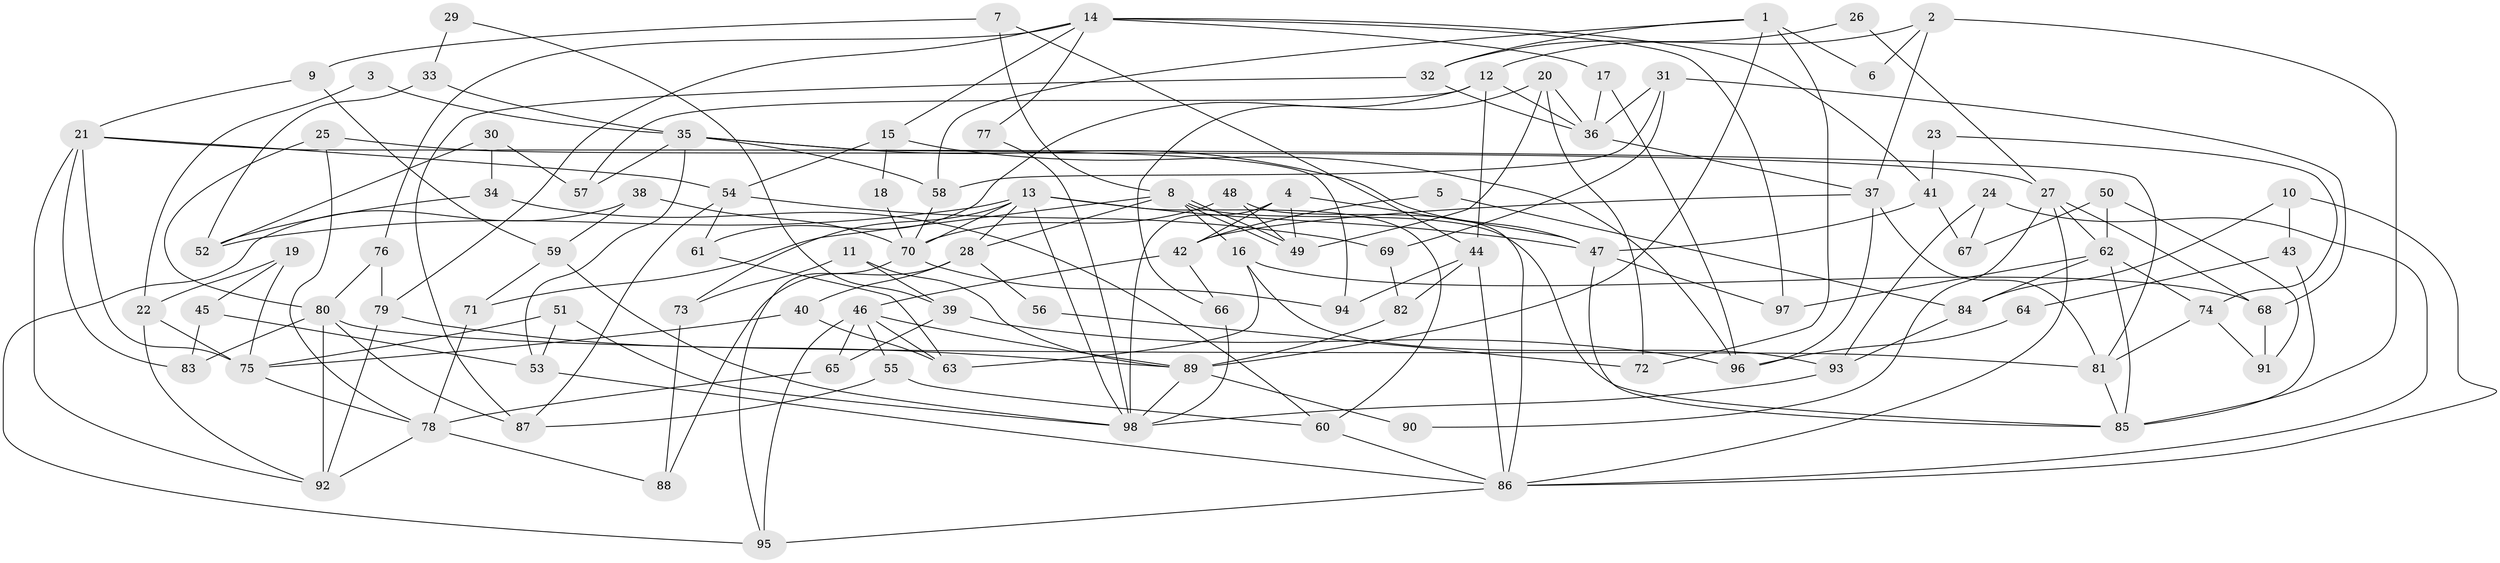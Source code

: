 // coarse degree distribution, {2: 0.22448979591836735, 5: 0.04081632653061224, 4: 0.24489795918367346, 3: 0.20408163265306123, 8: 0.061224489795918366, 6: 0.08163265306122448, 7: 0.061224489795918366, 14: 0.02040816326530612, 13: 0.02040816326530612, 9: 0.04081632653061224}
// Generated by graph-tools (version 1.1) at 2025/54/03/04/25 21:54:41]
// undirected, 98 vertices, 196 edges
graph export_dot {
graph [start="1"]
  node [color=gray90,style=filled];
  1;
  2;
  3;
  4;
  5;
  6;
  7;
  8;
  9;
  10;
  11;
  12;
  13;
  14;
  15;
  16;
  17;
  18;
  19;
  20;
  21;
  22;
  23;
  24;
  25;
  26;
  27;
  28;
  29;
  30;
  31;
  32;
  33;
  34;
  35;
  36;
  37;
  38;
  39;
  40;
  41;
  42;
  43;
  44;
  45;
  46;
  47;
  48;
  49;
  50;
  51;
  52;
  53;
  54;
  55;
  56;
  57;
  58;
  59;
  60;
  61;
  62;
  63;
  64;
  65;
  66;
  67;
  68;
  69;
  70;
  71;
  72;
  73;
  74;
  75;
  76;
  77;
  78;
  79;
  80;
  81;
  82;
  83;
  84;
  85;
  86;
  87;
  88;
  89;
  90;
  91;
  92;
  93;
  94;
  95;
  96;
  97;
  98;
  1 -- 58;
  1 -- 32;
  1 -- 6;
  1 -- 72;
  1 -- 89;
  2 -- 37;
  2 -- 85;
  2 -- 6;
  2 -- 12;
  3 -- 35;
  3 -- 22;
  4 -- 47;
  4 -- 98;
  4 -- 42;
  4 -- 49;
  5 -- 84;
  5 -- 42;
  7 -- 9;
  7 -- 8;
  7 -- 44;
  8 -- 49;
  8 -- 49;
  8 -- 85;
  8 -- 16;
  8 -- 28;
  8 -- 71;
  9 -- 21;
  9 -- 59;
  10 -- 84;
  10 -- 86;
  10 -- 43;
  11 -- 89;
  11 -- 73;
  11 -- 39;
  12 -- 36;
  12 -- 44;
  12 -- 57;
  12 -- 61;
  13 -- 47;
  13 -- 70;
  13 -- 28;
  13 -- 52;
  13 -- 60;
  13 -- 73;
  13 -- 98;
  14 -- 76;
  14 -- 97;
  14 -- 15;
  14 -- 17;
  14 -- 41;
  14 -- 77;
  14 -- 79;
  15 -- 54;
  15 -- 18;
  15 -- 96;
  16 -- 63;
  16 -- 68;
  16 -- 93;
  17 -- 36;
  17 -- 96;
  18 -- 70;
  19 -- 45;
  19 -- 22;
  19 -- 75;
  20 -- 49;
  20 -- 66;
  20 -- 36;
  20 -- 72;
  21 -- 75;
  21 -- 81;
  21 -- 54;
  21 -- 83;
  21 -- 92;
  22 -- 92;
  22 -- 75;
  23 -- 74;
  23 -- 41;
  24 -- 93;
  24 -- 86;
  24 -- 67;
  25 -- 27;
  25 -- 78;
  25 -- 80;
  26 -- 32;
  26 -- 27;
  27 -- 68;
  27 -- 86;
  27 -- 62;
  27 -- 90;
  28 -- 40;
  28 -- 56;
  28 -- 88;
  29 -- 33;
  29 -- 39;
  30 -- 57;
  30 -- 52;
  30 -- 34;
  31 -- 69;
  31 -- 36;
  31 -- 58;
  31 -- 68;
  32 -- 87;
  32 -- 36;
  33 -- 52;
  33 -- 35;
  34 -- 60;
  34 -- 52;
  35 -- 53;
  35 -- 94;
  35 -- 47;
  35 -- 57;
  35 -- 58;
  36 -- 37;
  37 -- 42;
  37 -- 96;
  37 -- 81;
  38 -- 59;
  38 -- 70;
  38 -- 95;
  39 -- 96;
  39 -- 65;
  40 -- 75;
  40 -- 63;
  41 -- 47;
  41 -- 67;
  42 -- 46;
  42 -- 66;
  43 -- 85;
  43 -- 64;
  44 -- 82;
  44 -- 86;
  44 -- 94;
  45 -- 83;
  45 -- 53;
  46 -- 95;
  46 -- 55;
  46 -- 63;
  46 -- 65;
  46 -- 89;
  47 -- 85;
  47 -- 97;
  48 -- 49;
  48 -- 70;
  48 -- 86;
  50 -- 91;
  50 -- 67;
  50 -- 62;
  51 -- 98;
  51 -- 75;
  51 -- 53;
  53 -- 86;
  54 -- 61;
  54 -- 69;
  54 -- 87;
  55 -- 60;
  55 -- 87;
  56 -- 72;
  58 -- 70;
  59 -- 71;
  59 -- 98;
  60 -- 86;
  61 -- 63;
  62 -- 74;
  62 -- 84;
  62 -- 85;
  62 -- 97;
  64 -- 96;
  65 -- 78;
  66 -- 98;
  68 -- 91;
  69 -- 82;
  70 -- 95;
  70 -- 94;
  71 -- 78;
  73 -- 88;
  74 -- 81;
  74 -- 91;
  75 -- 78;
  76 -- 80;
  76 -- 79;
  77 -- 98;
  78 -- 92;
  78 -- 88;
  79 -- 89;
  79 -- 92;
  80 -- 92;
  80 -- 81;
  80 -- 83;
  80 -- 87;
  81 -- 85;
  82 -- 89;
  84 -- 93;
  86 -- 95;
  89 -- 90;
  89 -- 98;
  93 -- 98;
}
